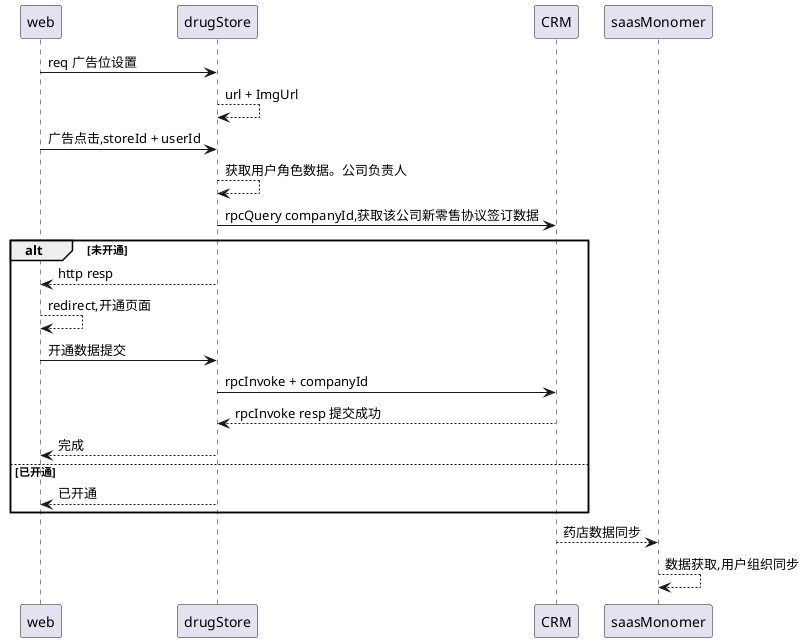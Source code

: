 @startuml
web -> drugStore:req 广告位设置
drugStore --> drugStore: url + ImgUrl

web -> drugStore: 广告点击,storeId + userId
drugStore --> drugStore:获取用户角色数据。公司负责人
drugStore -> CRM: rpcQuery companyId,获取该公司新零售协议签订数据
alt 未开通
    drugStore --> web: http resp
    web --> web: redirect,开通页面
    web -> drugStore: 开通数据提交
    drugStore -> CRM: rpcInvoke + companyId
    CRM --> drugStore: rpcInvoke resp 提交成功
    drugStore --> web: 完成
else 已开通
    drugStore --> web:已开通
end

CRM --> saasMonomer: 药店数据同步
saasMonomer --> saasMonomer: 数据获取,用户组织同步
@enduml